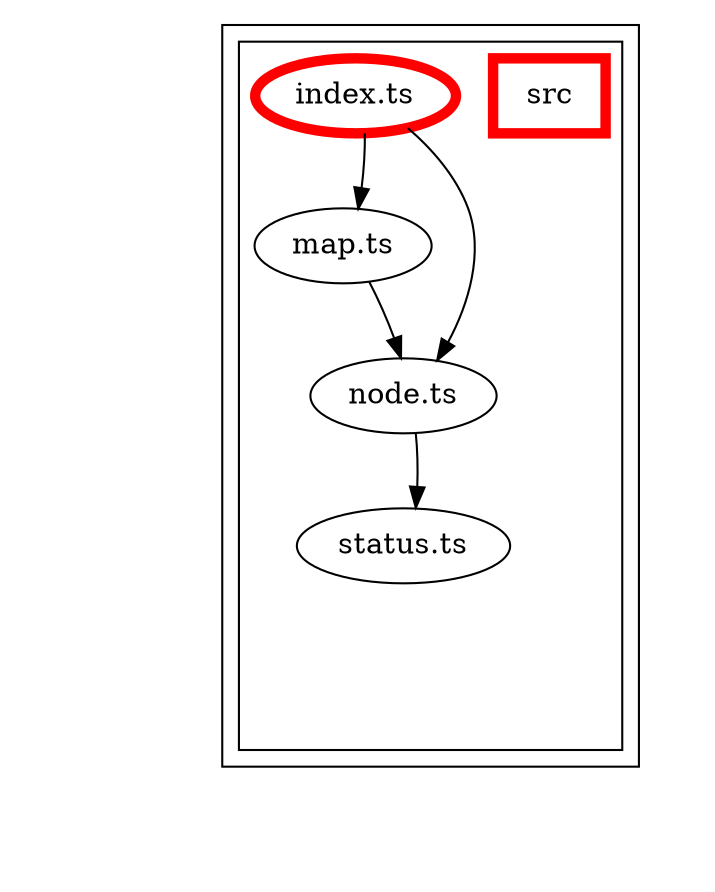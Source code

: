 digraph "dependency-graph-[object Object]" {
  compound = true;
  "dependency-graph-[object Object]" [
    style = "invis";
  ];
  "src/map.ts";
  "src/node.ts";
  "src/status.ts";
  subgraph "cluster_src" {
    color = "#000000";
    label = "";
    "name_src" [
      penwidth = 5;
      shape = "rectangle";
      color = "#ff0000";
      label = "src";
    ];
    "exit_src" [
      style = "invis";
    ];
    subgraph "cluster_src" {
      color = "#000000";
      label = "";
      "name_src" [
        penwidth = 5;
        shape = "rectangle";
        color = "#ff0000";
        label = "src";
      ];
      "exit_src" [
        style = "invis";
      ];
      "src/index.ts" [
        label = "index.ts";
        color = "#ff0000";
        penwidth = 5;
      ];
      "src/map.ts" [
        label = "map.ts";
      ];
      "src/node.ts" [
        label = "node.ts";
      ];
      "src/status.ts" [
        label = "status.ts";
      ];
      "src/index.ts" -> "exit_src" [
        style = "invis";
      ];
      "src/map.ts" -> "exit_src" [
        style = "invis";
      ];
      "src/node.ts" -> "exit_src" [
        style = "invis";
      ];
      "src/status.ts" -> "exit_src" [
        style = "invis";
      ];
    }
    "exit_src" -> "exit_src" [
      style = "invis";
    ];
    "exit_src" -> "exit_src" [
      style = "invis";
    ];
    "exit_src" -> "exit_src" [
      style = "invis";
    ];
    "exit_src" -> "exit_src" [
      style = "invis";
    ];
  }
  "exit_src" -> "dependency-graph-[object Object]" [
    style = "invis";
  ];
  "src/index.ts" -> "src/map.ts" [
    style = "invis";
  ];
  "src/index.ts" -> "src/map.ts" [
    style = "solid";
    ltail = "cluster_src/index.ts";
    lhead = "cluster_src/map.ts";
    color = "black";
  ];
  "src/index.ts" -> "src/node.ts" [
    style = "invis";
  ];
  "src/index.ts" -> "src/node.ts" [
    style = "solid";
    ltail = "cluster_src/index.ts";
    lhead = "cluster_src/node.ts";
    color = "black";
  ];
  "src/map.ts" -> "src/node.ts" [
    style = "invis";
  ];
  "src/map.ts" -> "src/node.ts" [
    style = "solid";
    ltail = "cluster_src/map.ts";
    lhead = "cluster_src/node.ts";
    color = "black";
  ];
  "src/node.ts" -> "src/status.ts" [
    style = "invis";
  ];
  "src/node.ts" -> "src/status.ts" [
    style = "solid";
    ltail = "cluster_src/node.ts";
    lhead = "cluster_src/status.ts";
    color = "black";
  ];
}